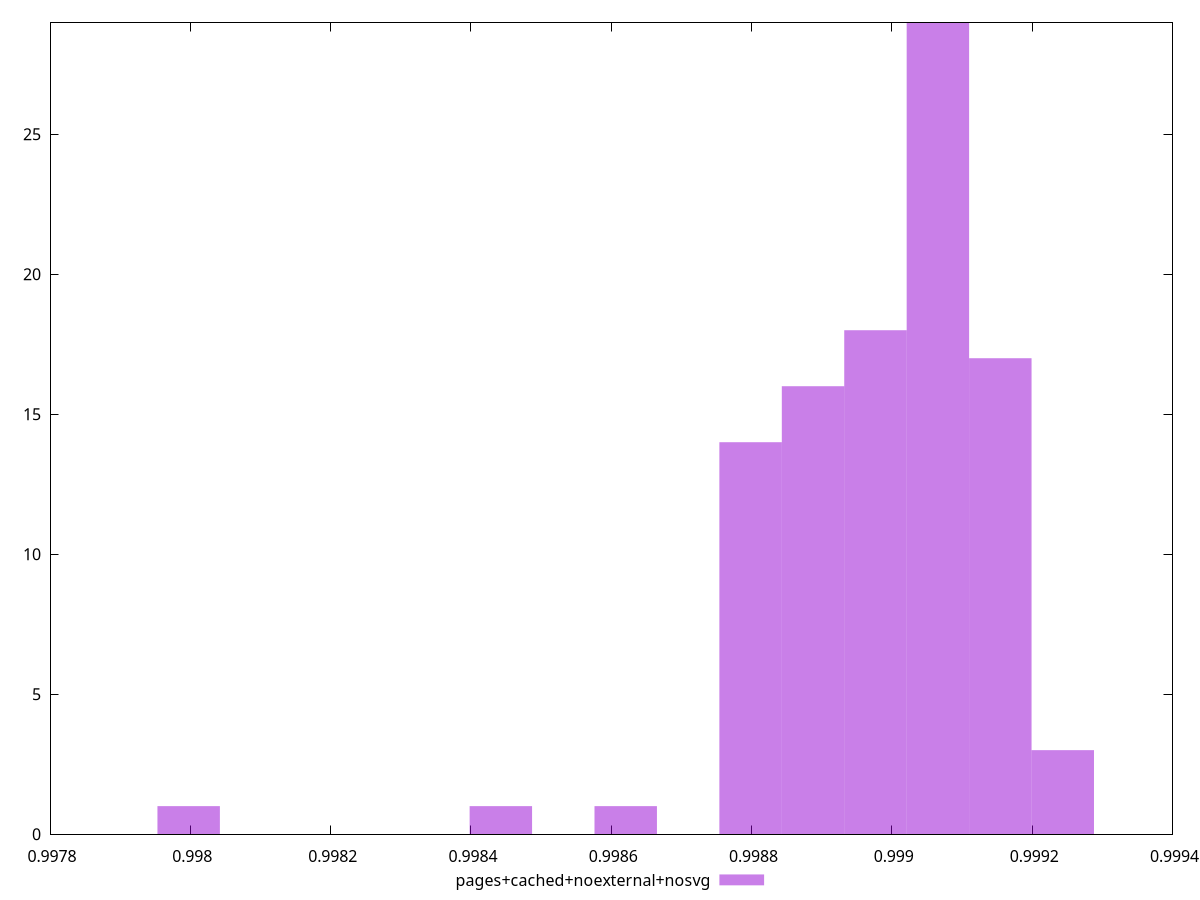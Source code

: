 $_pagesCachedNoexternalNosvg <<EOF
0.9991545965284238 17
0.998976605151114 18
0.9990656008397688 29
0.998887609462459 16
0.9979976525759102 1
0.9987986137738042 14
0.9992435922170786 3
0.9986206223964944 1
0.9984426310191846 1
EOF
set key outside below
set terminal pngcairo
set output "report_00004_2020-11-02T20-21-41.718Z/mainthread-work-breakdown/pages+cached+noexternal+nosvg//hist.png"
set yrange [0:29]
set boxwidth 0.00008899568865488766
set style fill transparent solid 0.5 noborder
plot $_pagesCachedNoexternalNosvg title "pages+cached+noexternal+nosvg" with boxes ,